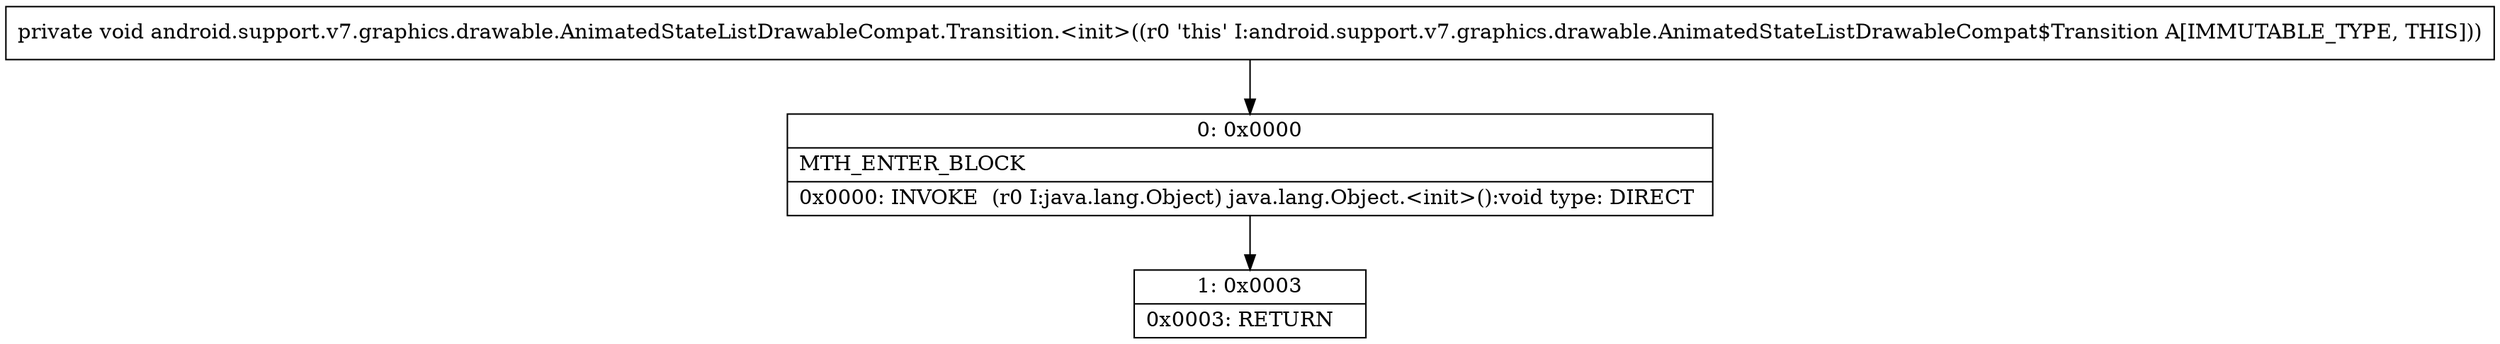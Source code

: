 digraph "CFG forandroid.support.v7.graphics.drawable.AnimatedStateListDrawableCompat.Transition.\<init\>()V" {
Node_0 [shape=record,label="{0\:\ 0x0000|MTH_ENTER_BLOCK\l|0x0000: INVOKE  (r0 I:java.lang.Object) java.lang.Object.\<init\>():void type: DIRECT \l}"];
Node_1 [shape=record,label="{1\:\ 0x0003|0x0003: RETURN   \l}"];
MethodNode[shape=record,label="{private void android.support.v7.graphics.drawable.AnimatedStateListDrawableCompat.Transition.\<init\>((r0 'this' I:android.support.v7.graphics.drawable.AnimatedStateListDrawableCompat$Transition A[IMMUTABLE_TYPE, THIS])) }"];
MethodNode -> Node_0;
Node_0 -> Node_1;
}

